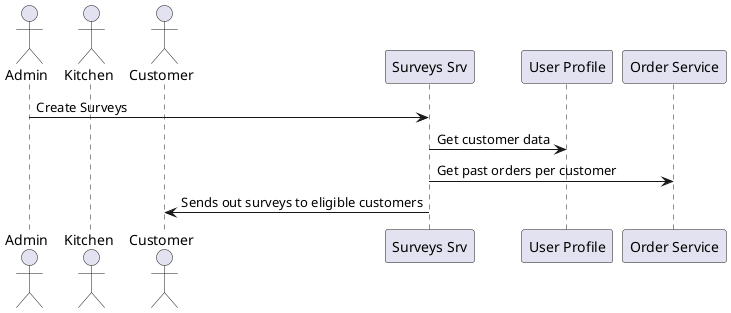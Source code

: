 @startuml

actor "Admin" as A

actor "Kitchen" as K
actor "Customer" as U

participant "Surveys Srv" as Ssrv
participant "User Profile" as CP
participant "Order Service" as Osrv


A -> Ssrv: Create Surveys
Ssrv -> CP: Get customer data
Ssrv -> Osrv: Get past orders per customer
Ssrv -> U: Sends out surveys to eligible customers
@enduml
